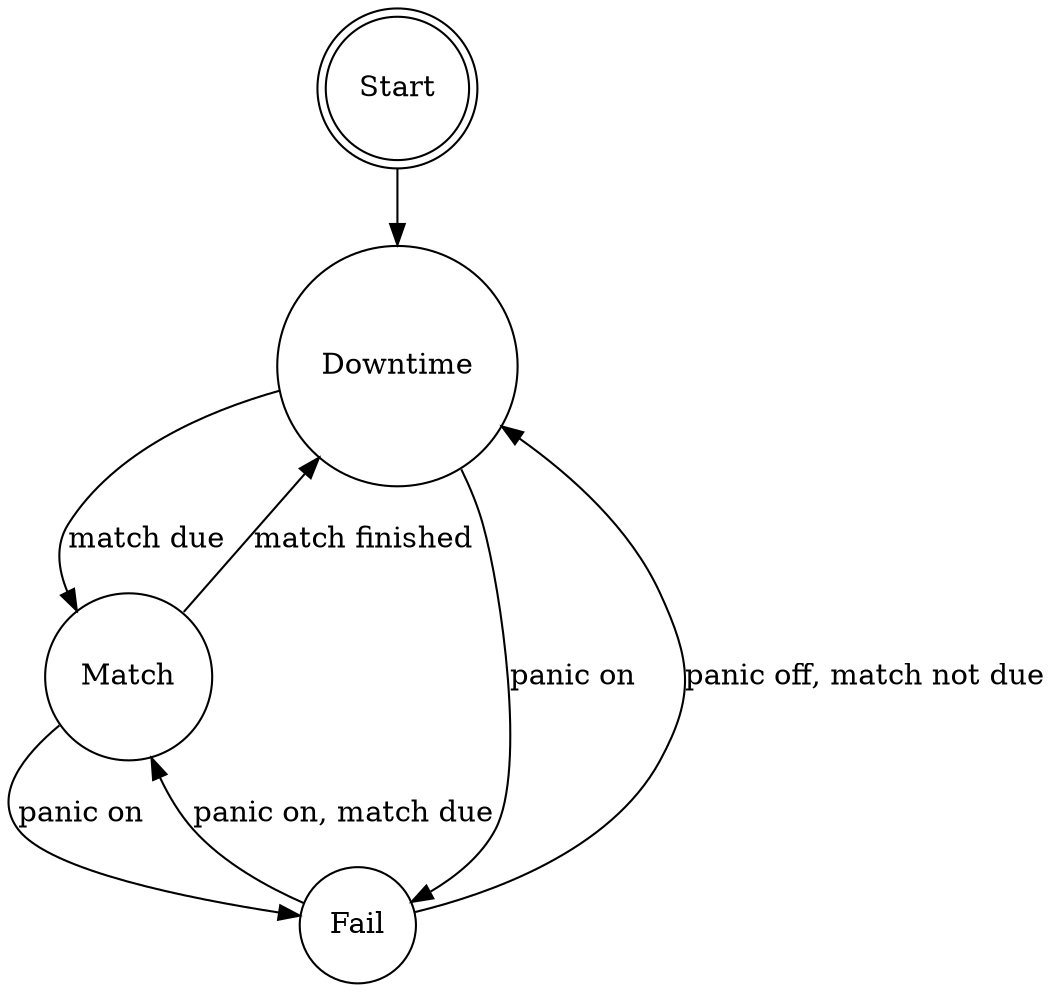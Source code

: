 digraph StateMachine {
    Start [shape = "doublecircle"]
    node [shape = "circle"]

    Start -> Downtime;

    Downtime -> Match [label = "match due"];
    Match -> Downtime [label = "match finished"];
    Match -> Fail [label = "panic on"];
    Fail -> Match [label = "panic on, match due"];
    Fail -> Downtime [label = "panic off, match not due"];
    Downtime -> Fail [label = "panic on"];
}

